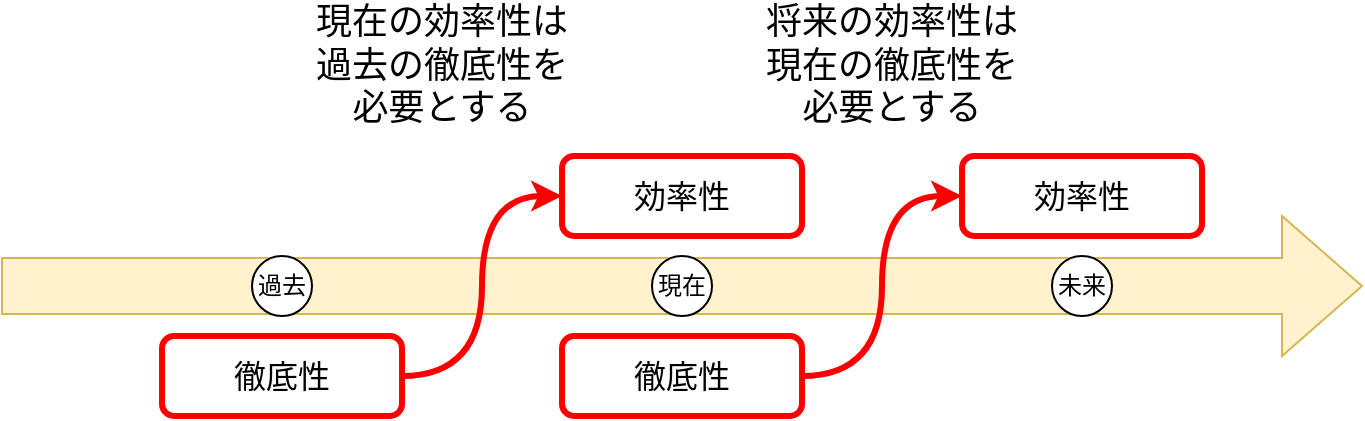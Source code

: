 <mxfile version="27.0.9">
  <diagram name="ページ1" id="5HJYH5zVJP-5uHvZvEnn">
    <mxGraphModel dx="976" dy="752" grid="1" gridSize="10" guides="1" tooltips="1" connect="1" arrows="1" fold="1" page="1" pageScale="1" pageWidth="827" pageHeight="1169" math="0" shadow="0">
      <root>
        <mxCell id="0" />
        <mxCell id="1" parent="0" />
        <mxCell id="aGF3FhDgcLcvZKoorFbh-1" value="" style="html=1;shadow=0;dashed=0;align=center;verticalAlign=middle;shape=mxgraph.arrows2.arrow;dy=0.6;dx=40;notch=0;fillColor=#fff2cc;strokeColor=#d6b656;" vertex="1" parent="1">
          <mxGeometry x="80" y="350" width="680" height="70" as="geometry" />
        </mxCell>
        <mxCell id="aGF3FhDgcLcvZKoorFbh-2" value="現在" style="ellipse;whiteSpace=wrap;html=1;aspect=fixed;" vertex="1" parent="1">
          <mxGeometry x="405" y="370" width="30" height="30" as="geometry" />
        </mxCell>
        <mxCell id="aGF3FhDgcLcvZKoorFbh-3" value="過去" style="ellipse;whiteSpace=wrap;html=1;aspect=fixed;" vertex="1" parent="1">
          <mxGeometry x="205" y="370" width="30" height="30" as="geometry" />
        </mxCell>
        <mxCell id="aGF3FhDgcLcvZKoorFbh-4" value="未来" style="ellipse;whiteSpace=wrap;html=1;aspect=fixed;" vertex="1" parent="1">
          <mxGeometry x="605" y="370" width="30" height="30" as="geometry" />
        </mxCell>
        <mxCell id="aGF3FhDgcLcvZKoorFbh-5" value="現在の効率性は過去の徹底性を必要とする" style="text;html=1;align=center;verticalAlign=middle;whiteSpace=wrap;rounded=0;fontSize=18;" vertex="1" parent="1">
          <mxGeometry x="235" y="260" width="130" height="30" as="geometry" />
        </mxCell>
        <mxCell id="aGF3FhDgcLcvZKoorFbh-6" value="将来の効率性は現在の徹底性を必要とする" style="text;html=1;align=center;verticalAlign=middle;whiteSpace=wrap;rounded=0;fontSize=18;" vertex="1" parent="1">
          <mxGeometry x="460" y="260" width="130" height="30" as="geometry" />
        </mxCell>
        <mxCell id="aGF3FhDgcLcvZKoorFbh-7" value="徹底性" style="rounded=1;whiteSpace=wrap;html=1;fontSize=16;strokeWidth=3;strokeColor=light-dark(#ff0000, #ededed);" vertex="1" parent="1">
          <mxGeometry x="160" y="410" width="120" height="40" as="geometry" />
        </mxCell>
        <mxCell id="aGF3FhDgcLcvZKoorFbh-9" value="徹底性" style="rounded=1;whiteSpace=wrap;html=1;fontSize=16;strokeWidth=3;strokeColor=light-dark(#ff0000, #ededed);" vertex="1" parent="1">
          <mxGeometry x="360" y="410" width="120" height="40" as="geometry" />
        </mxCell>
        <mxCell id="aGF3FhDgcLcvZKoorFbh-10" value="効率性" style="rounded=1;whiteSpace=wrap;html=1;fontSize=16;strokeWidth=3;strokeColor=light-dark(#ff0000, #ededed);" vertex="1" parent="1">
          <mxGeometry x="360" y="320" width="120" height="40" as="geometry" />
        </mxCell>
        <mxCell id="aGF3FhDgcLcvZKoorFbh-11" value="効率性" style="rounded=1;whiteSpace=wrap;html=1;fontSize=16;strokeWidth=3;strokeColor=light-dark(#ff0000, #ededed);" vertex="1" parent="1">
          <mxGeometry x="560" y="320" width="120" height="40" as="geometry" />
        </mxCell>
        <mxCell id="aGF3FhDgcLcvZKoorFbh-15" value="" style="curved=1;endArrow=classic;html=1;rounded=0;entryX=0;entryY=0.5;entryDx=0;entryDy=0;strokeWidth=3;strokeColor=light-dark(#fa0000, #ededed);" edge="1" parent="1" target="aGF3FhDgcLcvZKoorFbh-10">
          <mxGeometry width="50" height="50" relative="1" as="geometry">
            <mxPoint x="280" y="430" as="sourcePoint" />
            <mxPoint x="330" y="380" as="targetPoint" />
            <Array as="points">
              <mxPoint x="320" y="430" />
              <mxPoint x="320" y="340" />
            </Array>
          </mxGeometry>
        </mxCell>
        <mxCell id="aGF3FhDgcLcvZKoorFbh-16" value="" style="curved=1;endArrow=classic;html=1;rounded=0;entryX=0;entryY=0.5;entryDx=0;entryDy=0;strokeWidth=3;strokeColor=light-dark(#fa0000, #ededed);" edge="1" parent="1">
          <mxGeometry width="50" height="50" relative="1" as="geometry">
            <mxPoint x="480" y="430" as="sourcePoint" />
            <mxPoint x="560" y="340" as="targetPoint" />
            <Array as="points">
              <mxPoint x="520" y="430" />
              <mxPoint x="520" y="340" />
            </Array>
          </mxGeometry>
        </mxCell>
      </root>
    </mxGraphModel>
  </diagram>
</mxfile>
